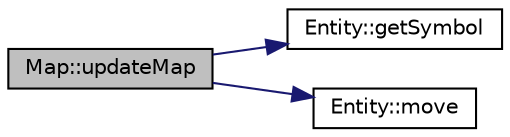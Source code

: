 digraph "Map::updateMap"
{
 // LATEX_PDF_SIZE
  edge [fontname="Helvetica",fontsize="10",labelfontname="Helvetica",labelfontsize="10"];
  node [fontname="Helvetica",fontsize="10",shape=record];
  rankdir="LR";
  Node1 [label="Map::updateMap",height=0.2,width=0.4,color="black", fillcolor="grey75", style="filled", fontcolor="black",tooltip="Map::updateMap."];
  Node1 -> Node2 [color="midnightblue",fontsize="10",style="solid",fontname="Helvetica"];
  Node2 [label="Entity::getSymbol",height=0.2,width=0.4,color="black", fillcolor="white", style="filled",URL="$classEntity.html#ac2d420ffaa0663a2acd2ecdf4b1ee9de",tooltip=" "];
  Node1 -> Node3 [color="midnightblue",fontsize="10",style="solid",fontname="Helvetica"];
  Node3 [label="Entity::move",height=0.2,width=0.4,color="black", fillcolor="white", style="filled",URL="$classEntity.html#a6171cc57bf9ab1a0d0fe18b7a8acc4ea",tooltip=" "];
}

